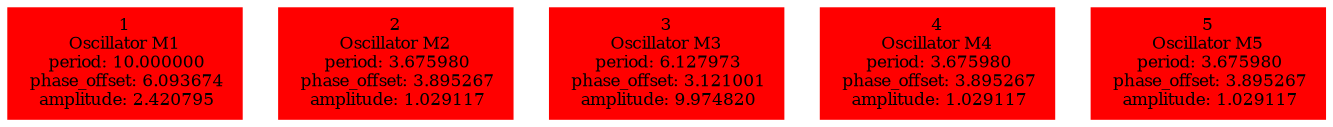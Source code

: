  digraph g{ forcelabels=true;
1 [label=<1<BR />Oscillator M1<BR /> period: 10.000000<BR /> phase_offset: 6.093674<BR /> amplitude: 2.420795>, shape=box,color=red,style=filled,fontsize=8];2 [label=<2<BR />Oscillator M2<BR /> period: 3.675980<BR /> phase_offset: 3.895267<BR /> amplitude: 1.029117>, shape=box,color=red,style=filled,fontsize=8];3 [label=<3<BR />Oscillator M3<BR /> period: 6.127973<BR /> phase_offset: 3.121001<BR /> amplitude: 9.974820>, shape=box,color=red,style=filled,fontsize=8];4 [label=<4<BR />Oscillator M4<BR /> period: 3.675980<BR /> phase_offset: 3.895267<BR /> amplitude: 1.029117>, shape=box,color=red,style=filled,fontsize=8];5 [label=<5<BR />Oscillator M5<BR /> period: 3.675980<BR /> phase_offset: 3.895267<BR /> amplitude: 1.029117>, shape=box,color=red,style=filled,fontsize=8]; }
